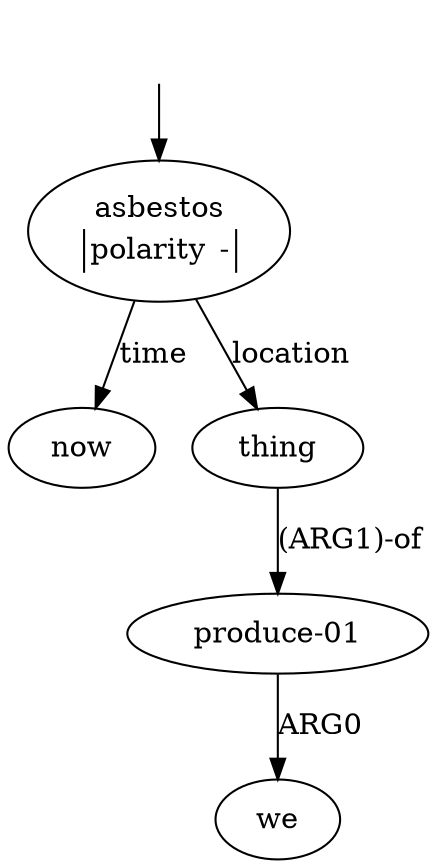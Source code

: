 digraph "20003007" {
  top [ style=invis ];
  top -> 0;
  0 [ label=<<table align="center" border="0" cellspacing="0"><tr><td colspan="2">asbestos</td></tr><tr><td sides="l" border="1" align="left">polarity</td><td sides="r" border="1" align="left">-</td></tr></table>> ];
  1 [ label=<<table align="center" border="0" cellspacing="0"><tr><td colspan="2">now</td></tr></table>> ];
  2 [ label=<<table align="center" border="0" cellspacing="0"><tr><td colspan="2">thing</td></tr></table>> ];
  3 [ label=<<table align="center" border="0" cellspacing="0"><tr><td colspan="2">produce-01</td></tr></table>> ];
  4 [ label=<<table align="center" border="0" cellspacing="0"><tr><td colspan="2">we</td></tr></table>> ];
  2 -> 3 [ label="(ARG1)-of" ];
  0 -> 1 [ label="time" ];
  0 -> 2 [ label="location" ];
  3 -> 4 [ label="ARG0" ];
}

